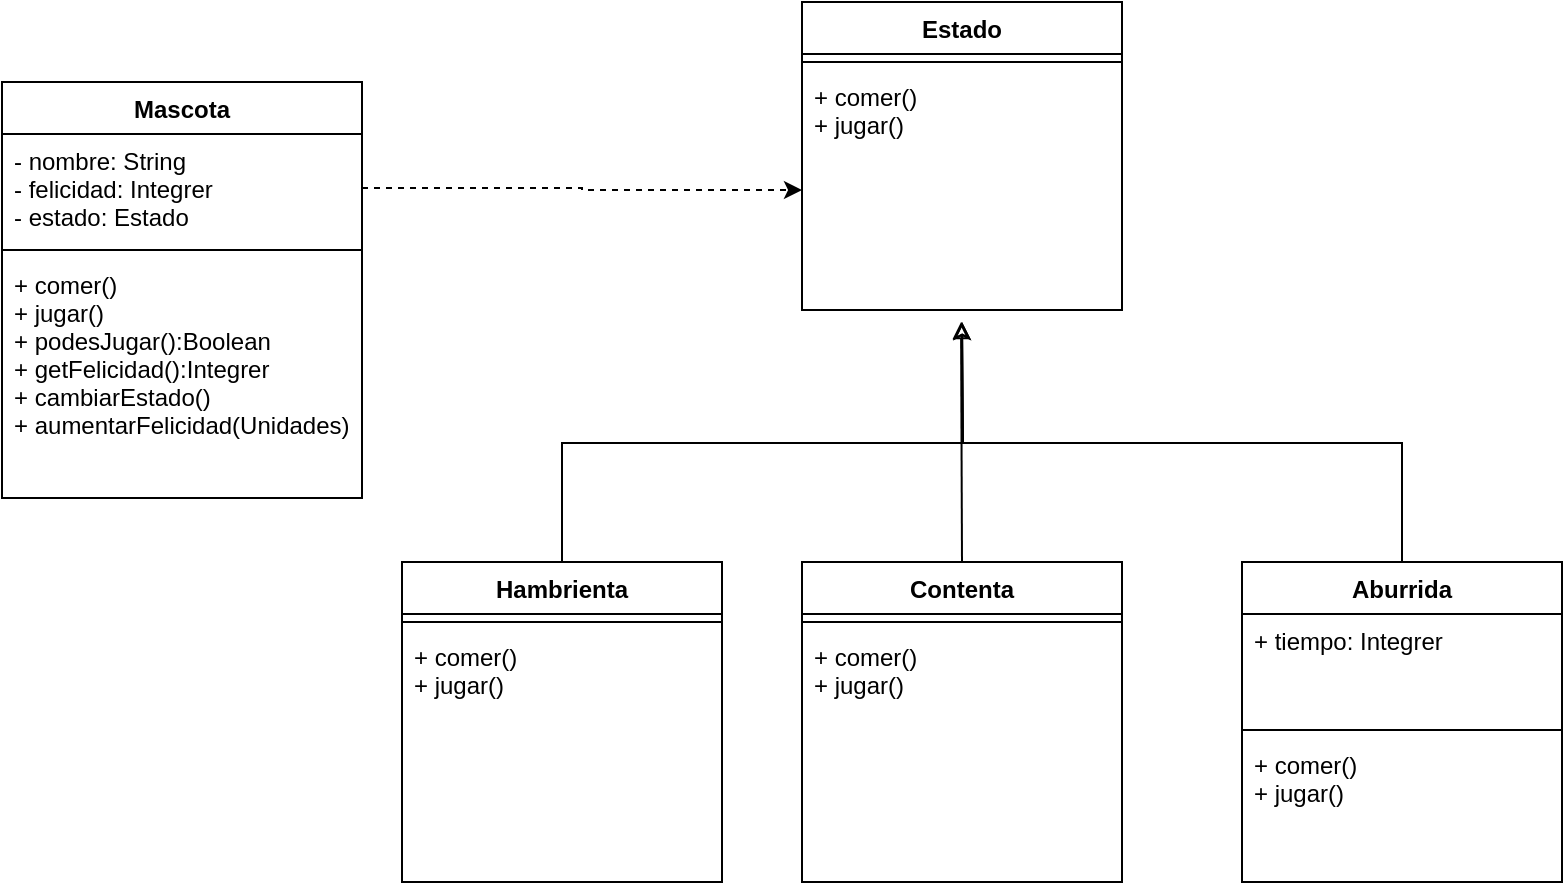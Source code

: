 <mxfile version="12.9.13" type="device"><diagram name="Page-1" id="9f46799a-70d6-7492-0946-bef42562c5a5"><mxGraphModel dx="541" dy="956" grid="1" gridSize="10" guides="1" tooltips="1" connect="1" arrows="1" fold="1" page="1" pageScale="1" pageWidth="1100" pageHeight="850" background="#ffffff" math="0" shadow="0"><root><mxCell id="0"/><mxCell id="1" parent="0"/><mxCell id="CaBQTG2TXkmVwjgflJUq-14" style="edgeStyle=orthogonalEdgeStyle;rounded=0;orthogonalLoop=1;jettySize=auto;html=1;exitX=1;exitY=0.5;exitDx=0;exitDy=0;dashed=1;endArrow=classic;endFill=1;" edge="1" parent="1" source="CaBQTG2TXkmVwjgflJUq-2" target="CaBQTG2TXkmVwjgflJUq-12"><mxGeometry relative="1" as="geometry"/></mxCell><mxCell id="CaBQTG2TXkmVwjgflJUq-1" value="Mascota" style="swimlane;fontStyle=1;align=center;verticalAlign=top;childLayout=stackLayout;horizontal=1;startSize=26;horizontalStack=0;resizeParent=1;resizeParentMax=0;resizeLast=0;collapsible=1;marginBottom=0;" vertex="1" parent="1"><mxGeometry x="200" y="160" width="180" height="208" as="geometry"/></mxCell><mxCell id="CaBQTG2TXkmVwjgflJUq-2" value="- nombre: String&#10;- felicidad: Integrer&#10;- estado: Estado" style="text;strokeColor=none;fillColor=none;align=left;verticalAlign=top;spacingLeft=4;spacingRight=4;overflow=hidden;rotatable=0;points=[[0,0.5],[1,0.5]];portConstraint=eastwest;" vertex="1" parent="CaBQTG2TXkmVwjgflJUq-1"><mxGeometry y="26" width="180" height="54" as="geometry"/></mxCell><mxCell id="CaBQTG2TXkmVwjgflJUq-3" value="" style="line;strokeWidth=1;fillColor=none;align=left;verticalAlign=middle;spacingTop=-1;spacingLeft=3;spacingRight=3;rotatable=0;labelPosition=right;points=[];portConstraint=eastwest;" vertex="1" parent="CaBQTG2TXkmVwjgflJUq-1"><mxGeometry y="80" width="180" height="8" as="geometry"/></mxCell><mxCell id="CaBQTG2TXkmVwjgflJUq-4" value="+ comer()&#10;+ jugar()&#10;+ podesJugar():Boolean&#10;+ getFelicidad():Integrer&#10;+ cambiarEstado()&#10;+ aumentarFelicidad(Unidades)" style="text;strokeColor=none;fillColor=none;align=left;verticalAlign=top;spacingLeft=4;spacingRight=4;overflow=hidden;rotatable=0;points=[[0,0.5],[1,0.5]];portConstraint=eastwest;" vertex="1" parent="CaBQTG2TXkmVwjgflJUq-1"><mxGeometry y="88" width="180" height="120" as="geometry"/></mxCell><mxCell id="CaBQTG2TXkmVwjgflJUq-9" value="Estado" style="swimlane;fontStyle=1;align=center;verticalAlign=top;childLayout=stackLayout;horizontal=1;startSize=26;horizontalStack=0;resizeParent=1;resizeParentMax=0;resizeLast=0;collapsible=1;marginBottom=0;" vertex="1" parent="1"><mxGeometry x="600" y="120" width="160" height="154" as="geometry"/></mxCell><mxCell id="CaBQTG2TXkmVwjgflJUq-11" value="" style="line;strokeWidth=1;fillColor=none;align=left;verticalAlign=middle;spacingTop=-1;spacingLeft=3;spacingRight=3;rotatable=0;labelPosition=right;points=[];portConstraint=eastwest;" vertex="1" parent="CaBQTG2TXkmVwjgflJUq-9"><mxGeometry y="26" width="160" height="8" as="geometry"/></mxCell><mxCell id="CaBQTG2TXkmVwjgflJUq-12" value="+ comer()&#10;+ jugar()" style="text;strokeColor=none;fillColor=none;align=left;verticalAlign=top;spacingLeft=4;spacingRight=4;overflow=hidden;rotatable=0;points=[[0,0.5],[1,0.5]];portConstraint=eastwest;" vertex="1" parent="CaBQTG2TXkmVwjgflJUq-9"><mxGeometry y="34" width="160" height="120" as="geometry"/></mxCell><mxCell id="CaBQTG2TXkmVwjgflJUq-29" style="edgeStyle=orthogonalEdgeStyle;rounded=0;orthogonalLoop=1;jettySize=auto;html=1;exitX=0.5;exitY=0;exitDx=0;exitDy=0;endArrow=block;endFill=0;" edge="1" parent="1" source="CaBQTG2TXkmVwjgflJUq-19"><mxGeometry relative="1" as="geometry"><mxPoint x="679.529" y="280" as="targetPoint"/></mxGeometry></mxCell><mxCell id="CaBQTG2TXkmVwjgflJUq-19" value="Contenta" style="swimlane;fontStyle=1;align=center;verticalAlign=top;childLayout=stackLayout;horizontal=1;startSize=26;horizontalStack=0;resizeParent=1;resizeParentMax=0;resizeLast=0;collapsible=1;marginBottom=0;" vertex="1" parent="1"><mxGeometry x="600" y="400" width="160" height="160" as="geometry"/></mxCell><mxCell id="CaBQTG2TXkmVwjgflJUq-20" value="" style="line;strokeWidth=1;fillColor=none;align=left;verticalAlign=middle;spacingTop=-1;spacingLeft=3;spacingRight=3;rotatable=0;labelPosition=right;points=[];portConstraint=eastwest;" vertex="1" parent="CaBQTG2TXkmVwjgflJUq-19"><mxGeometry y="26" width="160" height="8" as="geometry"/></mxCell><mxCell id="CaBQTG2TXkmVwjgflJUq-21" value="+ comer()&#10;+ jugar()" style="text;strokeColor=none;fillColor=none;align=left;verticalAlign=top;spacingLeft=4;spacingRight=4;overflow=hidden;rotatable=0;points=[[0,0.5],[1,0.5]];portConstraint=eastwest;" vertex="1" parent="CaBQTG2TXkmVwjgflJUq-19"><mxGeometry y="34" width="160" height="126" as="geometry"/></mxCell><mxCell id="CaBQTG2TXkmVwjgflJUq-27" style="edgeStyle=orthogonalEdgeStyle;rounded=0;orthogonalLoop=1;jettySize=auto;html=1;exitX=0.5;exitY=0;exitDx=0;exitDy=0;endArrow=classic;endFill=0;" edge="1" parent="1" source="CaBQTG2TXkmVwjgflJUq-16"><mxGeometry relative="1" as="geometry"><mxPoint x="680.0" y="280" as="targetPoint"/></mxGeometry></mxCell><mxCell id="CaBQTG2TXkmVwjgflJUq-16" value="Hambrienta" style="swimlane;fontStyle=1;align=center;verticalAlign=top;childLayout=stackLayout;horizontal=1;startSize=26;horizontalStack=0;resizeParent=1;resizeParentMax=0;resizeLast=0;collapsible=1;marginBottom=0;" vertex="1" parent="1"><mxGeometry x="400" y="400" width="160" height="160" as="geometry"/></mxCell><mxCell id="CaBQTG2TXkmVwjgflJUq-17" value="" style="line;strokeWidth=1;fillColor=none;align=left;verticalAlign=middle;spacingTop=-1;spacingLeft=3;spacingRight=3;rotatable=0;labelPosition=right;points=[];portConstraint=eastwest;" vertex="1" parent="CaBQTG2TXkmVwjgflJUq-16"><mxGeometry y="26" width="160" height="8" as="geometry"/></mxCell><mxCell id="CaBQTG2TXkmVwjgflJUq-18" value="+ comer()&#10;+ jugar()" style="text;strokeColor=none;fillColor=none;align=left;verticalAlign=top;spacingLeft=4;spacingRight=4;overflow=hidden;rotatable=0;points=[[0,0.5],[1,0.5]];portConstraint=eastwest;" vertex="1" parent="CaBQTG2TXkmVwjgflJUq-16"><mxGeometry y="34" width="160" height="126" as="geometry"/></mxCell><mxCell id="CaBQTG2TXkmVwjgflJUq-28" style="edgeStyle=orthogonalEdgeStyle;rounded=0;orthogonalLoop=1;jettySize=auto;html=1;exitX=0.5;exitY=0;exitDx=0;exitDy=0;endArrow=classic;endFill=0;" edge="1" parent="1" source="CaBQTG2TXkmVwjgflJUq-37"><mxGeometry relative="1" as="geometry"><mxPoint x="680.0" y="280" as="targetPoint"/><mxPoint x="880" y="400" as="sourcePoint"/></mxGeometry></mxCell><mxCell id="CaBQTG2TXkmVwjgflJUq-37" value="Aburrida" style="swimlane;fontStyle=1;align=center;verticalAlign=top;childLayout=stackLayout;horizontal=1;startSize=26;horizontalStack=0;resizeParent=1;resizeParentMax=0;resizeLast=0;collapsible=1;marginBottom=0;" vertex="1" parent="1"><mxGeometry x="820" y="400" width="160" height="160" as="geometry"/></mxCell><mxCell id="CaBQTG2TXkmVwjgflJUq-38" value="+ tiempo: Integrer" style="text;strokeColor=none;fillColor=none;align=left;verticalAlign=top;spacingLeft=4;spacingRight=4;overflow=hidden;rotatable=0;points=[[0,0.5],[1,0.5]];portConstraint=eastwest;" vertex="1" parent="CaBQTG2TXkmVwjgflJUq-37"><mxGeometry y="26" width="160" height="54" as="geometry"/></mxCell><mxCell id="CaBQTG2TXkmVwjgflJUq-39" value="" style="line;strokeWidth=1;fillColor=none;align=left;verticalAlign=middle;spacingTop=-1;spacingLeft=3;spacingRight=3;rotatable=0;labelPosition=right;points=[];portConstraint=eastwest;" vertex="1" parent="CaBQTG2TXkmVwjgflJUq-37"><mxGeometry y="80" width="160" height="8" as="geometry"/></mxCell><mxCell id="CaBQTG2TXkmVwjgflJUq-40" value="+ comer()&#10;+ jugar()" style="text;strokeColor=none;fillColor=none;align=left;verticalAlign=top;spacingLeft=4;spacingRight=4;overflow=hidden;rotatable=0;points=[[0,0.5],[1,0.5]];portConstraint=eastwest;" vertex="1" parent="CaBQTG2TXkmVwjgflJUq-37"><mxGeometry y="88" width="160" height="72" as="geometry"/></mxCell></root></mxGraphModel></diagram></mxfile>